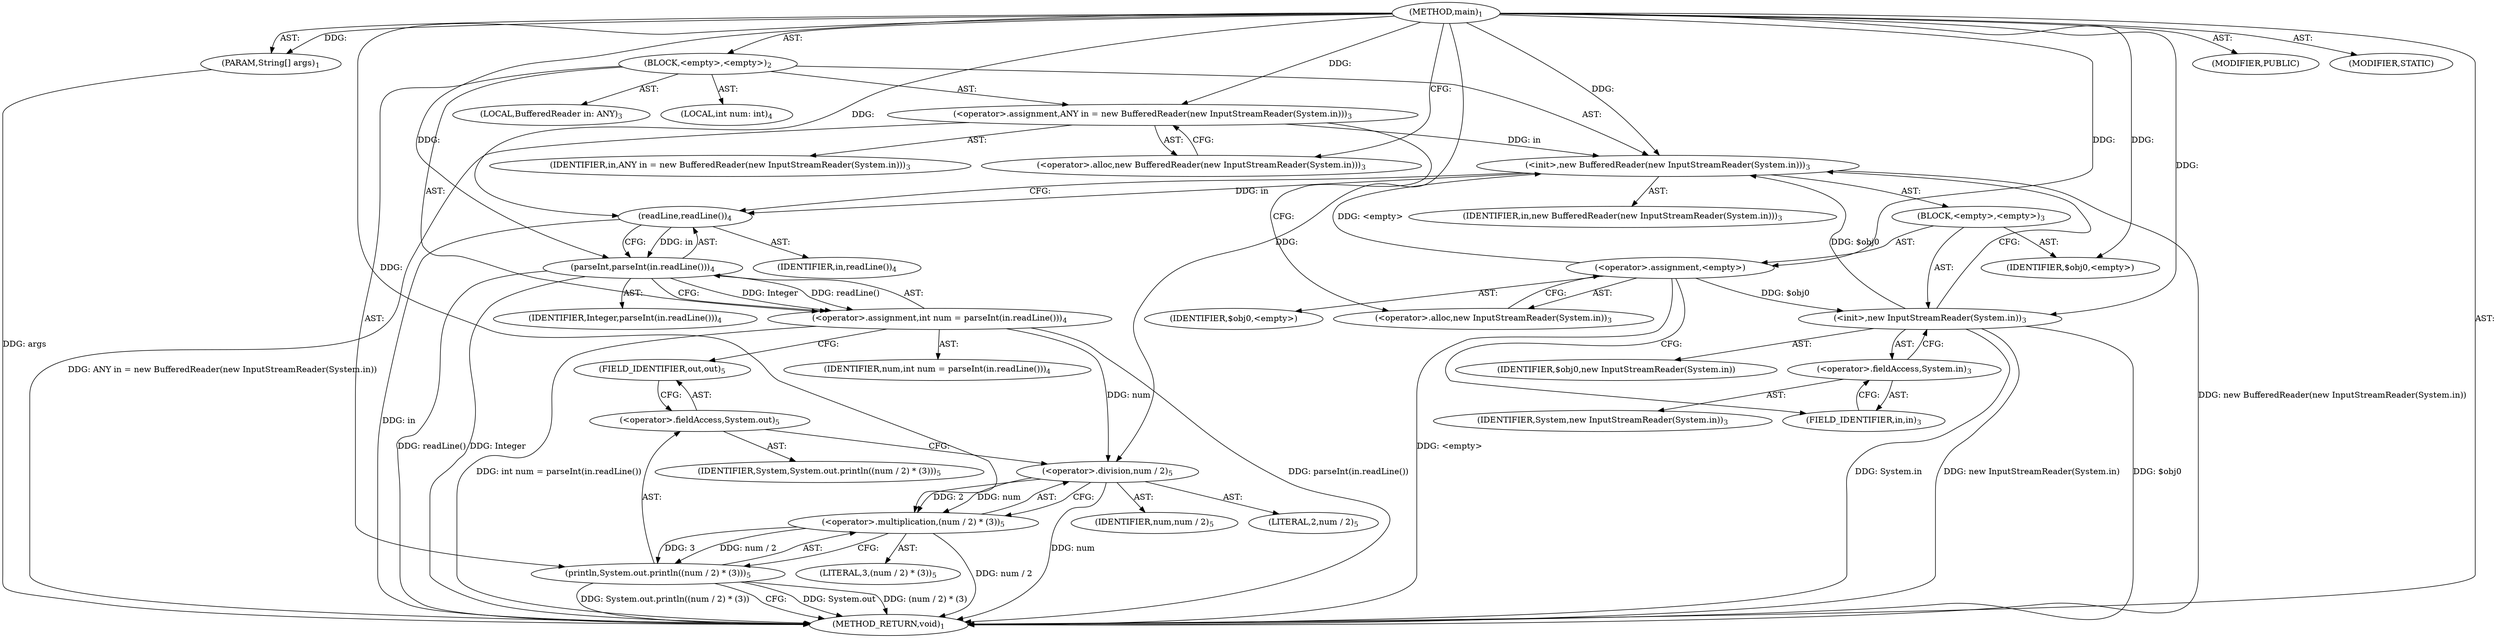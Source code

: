 digraph "main" {  
"19" [label = <(METHOD,main)<SUB>1</SUB>> ]
"20" [label = <(PARAM,String[] args)<SUB>1</SUB>> ]
"21" [label = <(BLOCK,&lt;empty&gt;,&lt;empty&gt;)<SUB>2</SUB>> ]
"4" [label = <(LOCAL,BufferedReader in: ANY)<SUB>3</SUB>> ]
"22" [label = <(&lt;operator&gt;.assignment,ANY in = new BufferedReader(new InputStreamReader(System.in)))<SUB>3</SUB>> ]
"23" [label = <(IDENTIFIER,in,ANY in = new BufferedReader(new InputStreamReader(System.in)))<SUB>3</SUB>> ]
"24" [label = <(&lt;operator&gt;.alloc,new BufferedReader(new InputStreamReader(System.in)))<SUB>3</SUB>> ]
"25" [label = <(&lt;init&gt;,new BufferedReader(new InputStreamReader(System.in)))<SUB>3</SUB>> ]
"3" [label = <(IDENTIFIER,in,new BufferedReader(new InputStreamReader(System.in)))<SUB>3</SUB>> ]
"26" [label = <(BLOCK,&lt;empty&gt;,&lt;empty&gt;)<SUB>3</SUB>> ]
"27" [label = <(&lt;operator&gt;.assignment,&lt;empty&gt;)> ]
"28" [label = <(IDENTIFIER,$obj0,&lt;empty&gt;)> ]
"29" [label = <(&lt;operator&gt;.alloc,new InputStreamReader(System.in))<SUB>3</SUB>> ]
"30" [label = <(&lt;init&gt;,new InputStreamReader(System.in))<SUB>3</SUB>> ]
"31" [label = <(IDENTIFIER,$obj0,new InputStreamReader(System.in))> ]
"32" [label = <(&lt;operator&gt;.fieldAccess,System.in)<SUB>3</SUB>> ]
"33" [label = <(IDENTIFIER,System,new InputStreamReader(System.in))<SUB>3</SUB>> ]
"34" [label = <(FIELD_IDENTIFIER,in,in)<SUB>3</SUB>> ]
"35" [label = <(IDENTIFIER,$obj0,&lt;empty&gt;)> ]
"36" [label = <(LOCAL,int num: int)<SUB>4</SUB>> ]
"37" [label = <(&lt;operator&gt;.assignment,int num = parseInt(in.readLine()))<SUB>4</SUB>> ]
"38" [label = <(IDENTIFIER,num,int num = parseInt(in.readLine()))<SUB>4</SUB>> ]
"39" [label = <(parseInt,parseInt(in.readLine()))<SUB>4</SUB>> ]
"40" [label = <(IDENTIFIER,Integer,parseInt(in.readLine()))<SUB>4</SUB>> ]
"41" [label = <(readLine,readLine())<SUB>4</SUB>> ]
"42" [label = <(IDENTIFIER,in,readLine())<SUB>4</SUB>> ]
"43" [label = <(println,System.out.println((num / 2) * (3)))<SUB>5</SUB>> ]
"44" [label = <(&lt;operator&gt;.fieldAccess,System.out)<SUB>5</SUB>> ]
"45" [label = <(IDENTIFIER,System,System.out.println((num / 2) * (3)))<SUB>5</SUB>> ]
"46" [label = <(FIELD_IDENTIFIER,out,out)<SUB>5</SUB>> ]
"47" [label = <(&lt;operator&gt;.multiplication,(num / 2) * (3))<SUB>5</SUB>> ]
"48" [label = <(&lt;operator&gt;.division,num / 2)<SUB>5</SUB>> ]
"49" [label = <(IDENTIFIER,num,num / 2)<SUB>5</SUB>> ]
"50" [label = <(LITERAL,2,num / 2)<SUB>5</SUB>> ]
"51" [label = <(LITERAL,3,(num / 2) * (3))<SUB>5</SUB>> ]
"52" [label = <(MODIFIER,PUBLIC)> ]
"53" [label = <(MODIFIER,STATIC)> ]
"54" [label = <(METHOD_RETURN,void)<SUB>1</SUB>> ]
  "19" -> "20"  [ label = "AST: "] 
  "19" -> "21"  [ label = "AST: "] 
  "19" -> "52"  [ label = "AST: "] 
  "19" -> "53"  [ label = "AST: "] 
  "19" -> "54"  [ label = "AST: "] 
  "21" -> "4"  [ label = "AST: "] 
  "21" -> "22"  [ label = "AST: "] 
  "21" -> "25"  [ label = "AST: "] 
  "21" -> "36"  [ label = "AST: "] 
  "21" -> "37"  [ label = "AST: "] 
  "21" -> "43"  [ label = "AST: "] 
  "22" -> "23"  [ label = "AST: "] 
  "22" -> "24"  [ label = "AST: "] 
  "25" -> "3"  [ label = "AST: "] 
  "25" -> "26"  [ label = "AST: "] 
  "26" -> "27"  [ label = "AST: "] 
  "26" -> "30"  [ label = "AST: "] 
  "26" -> "35"  [ label = "AST: "] 
  "27" -> "28"  [ label = "AST: "] 
  "27" -> "29"  [ label = "AST: "] 
  "30" -> "31"  [ label = "AST: "] 
  "30" -> "32"  [ label = "AST: "] 
  "32" -> "33"  [ label = "AST: "] 
  "32" -> "34"  [ label = "AST: "] 
  "37" -> "38"  [ label = "AST: "] 
  "37" -> "39"  [ label = "AST: "] 
  "39" -> "40"  [ label = "AST: "] 
  "39" -> "41"  [ label = "AST: "] 
  "41" -> "42"  [ label = "AST: "] 
  "43" -> "44"  [ label = "AST: "] 
  "43" -> "47"  [ label = "AST: "] 
  "44" -> "45"  [ label = "AST: "] 
  "44" -> "46"  [ label = "AST: "] 
  "47" -> "48"  [ label = "AST: "] 
  "47" -> "51"  [ label = "AST: "] 
  "48" -> "49"  [ label = "AST: "] 
  "48" -> "50"  [ label = "AST: "] 
  "22" -> "29"  [ label = "CFG: "] 
  "25" -> "41"  [ label = "CFG: "] 
  "37" -> "46"  [ label = "CFG: "] 
  "43" -> "54"  [ label = "CFG: "] 
  "24" -> "22"  [ label = "CFG: "] 
  "39" -> "37"  [ label = "CFG: "] 
  "44" -> "48"  [ label = "CFG: "] 
  "47" -> "43"  [ label = "CFG: "] 
  "27" -> "34"  [ label = "CFG: "] 
  "30" -> "25"  [ label = "CFG: "] 
  "41" -> "39"  [ label = "CFG: "] 
  "46" -> "44"  [ label = "CFG: "] 
  "48" -> "47"  [ label = "CFG: "] 
  "29" -> "27"  [ label = "CFG: "] 
  "32" -> "30"  [ label = "CFG: "] 
  "34" -> "32"  [ label = "CFG: "] 
  "19" -> "24"  [ label = "CFG: "] 
  "20" -> "54"  [ label = "DDG: args"] 
  "22" -> "54"  [ label = "DDG: ANY in = new BufferedReader(new InputStreamReader(System.in))"] 
  "27" -> "54"  [ label = "DDG: &lt;empty&gt;"] 
  "30" -> "54"  [ label = "DDG: $obj0"] 
  "30" -> "54"  [ label = "DDG: System.in"] 
  "30" -> "54"  [ label = "DDG: new InputStreamReader(System.in)"] 
  "25" -> "54"  [ label = "DDG: new BufferedReader(new InputStreamReader(System.in))"] 
  "41" -> "54"  [ label = "DDG: in"] 
  "39" -> "54"  [ label = "DDG: readLine()"] 
  "37" -> "54"  [ label = "DDG: parseInt(in.readLine())"] 
  "37" -> "54"  [ label = "DDG: int num = parseInt(in.readLine())"] 
  "43" -> "54"  [ label = "DDG: System.out"] 
  "48" -> "54"  [ label = "DDG: num"] 
  "47" -> "54"  [ label = "DDG: num / 2"] 
  "43" -> "54"  [ label = "DDG: (num / 2) * (3)"] 
  "43" -> "54"  [ label = "DDG: System.out.println((num / 2) * (3))"] 
  "39" -> "54"  [ label = "DDG: Integer"] 
  "19" -> "20"  [ label = "DDG: "] 
  "19" -> "22"  [ label = "DDG: "] 
  "39" -> "37"  [ label = "DDG: Integer"] 
  "39" -> "37"  [ label = "DDG: readLine()"] 
  "22" -> "25"  [ label = "DDG: in"] 
  "19" -> "25"  [ label = "DDG: "] 
  "27" -> "25"  [ label = "DDG: &lt;empty&gt;"] 
  "30" -> "25"  [ label = "DDG: $obj0"] 
  "47" -> "43"  [ label = "DDG: num / 2"] 
  "47" -> "43"  [ label = "DDG: 3"] 
  "19" -> "27"  [ label = "DDG: "] 
  "19" -> "35"  [ label = "DDG: "] 
  "19" -> "39"  [ label = "DDG: "] 
  "41" -> "39"  [ label = "DDG: in"] 
  "48" -> "47"  [ label = "DDG: num"] 
  "48" -> "47"  [ label = "DDG: 2"] 
  "19" -> "47"  [ label = "DDG: "] 
  "27" -> "30"  [ label = "DDG: $obj0"] 
  "19" -> "30"  [ label = "DDG: "] 
  "25" -> "41"  [ label = "DDG: in"] 
  "19" -> "41"  [ label = "DDG: "] 
  "37" -> "48"  [ label = "DDG: num"] 
  "19" -> "48"  [ label = "DDG: "] 
}
